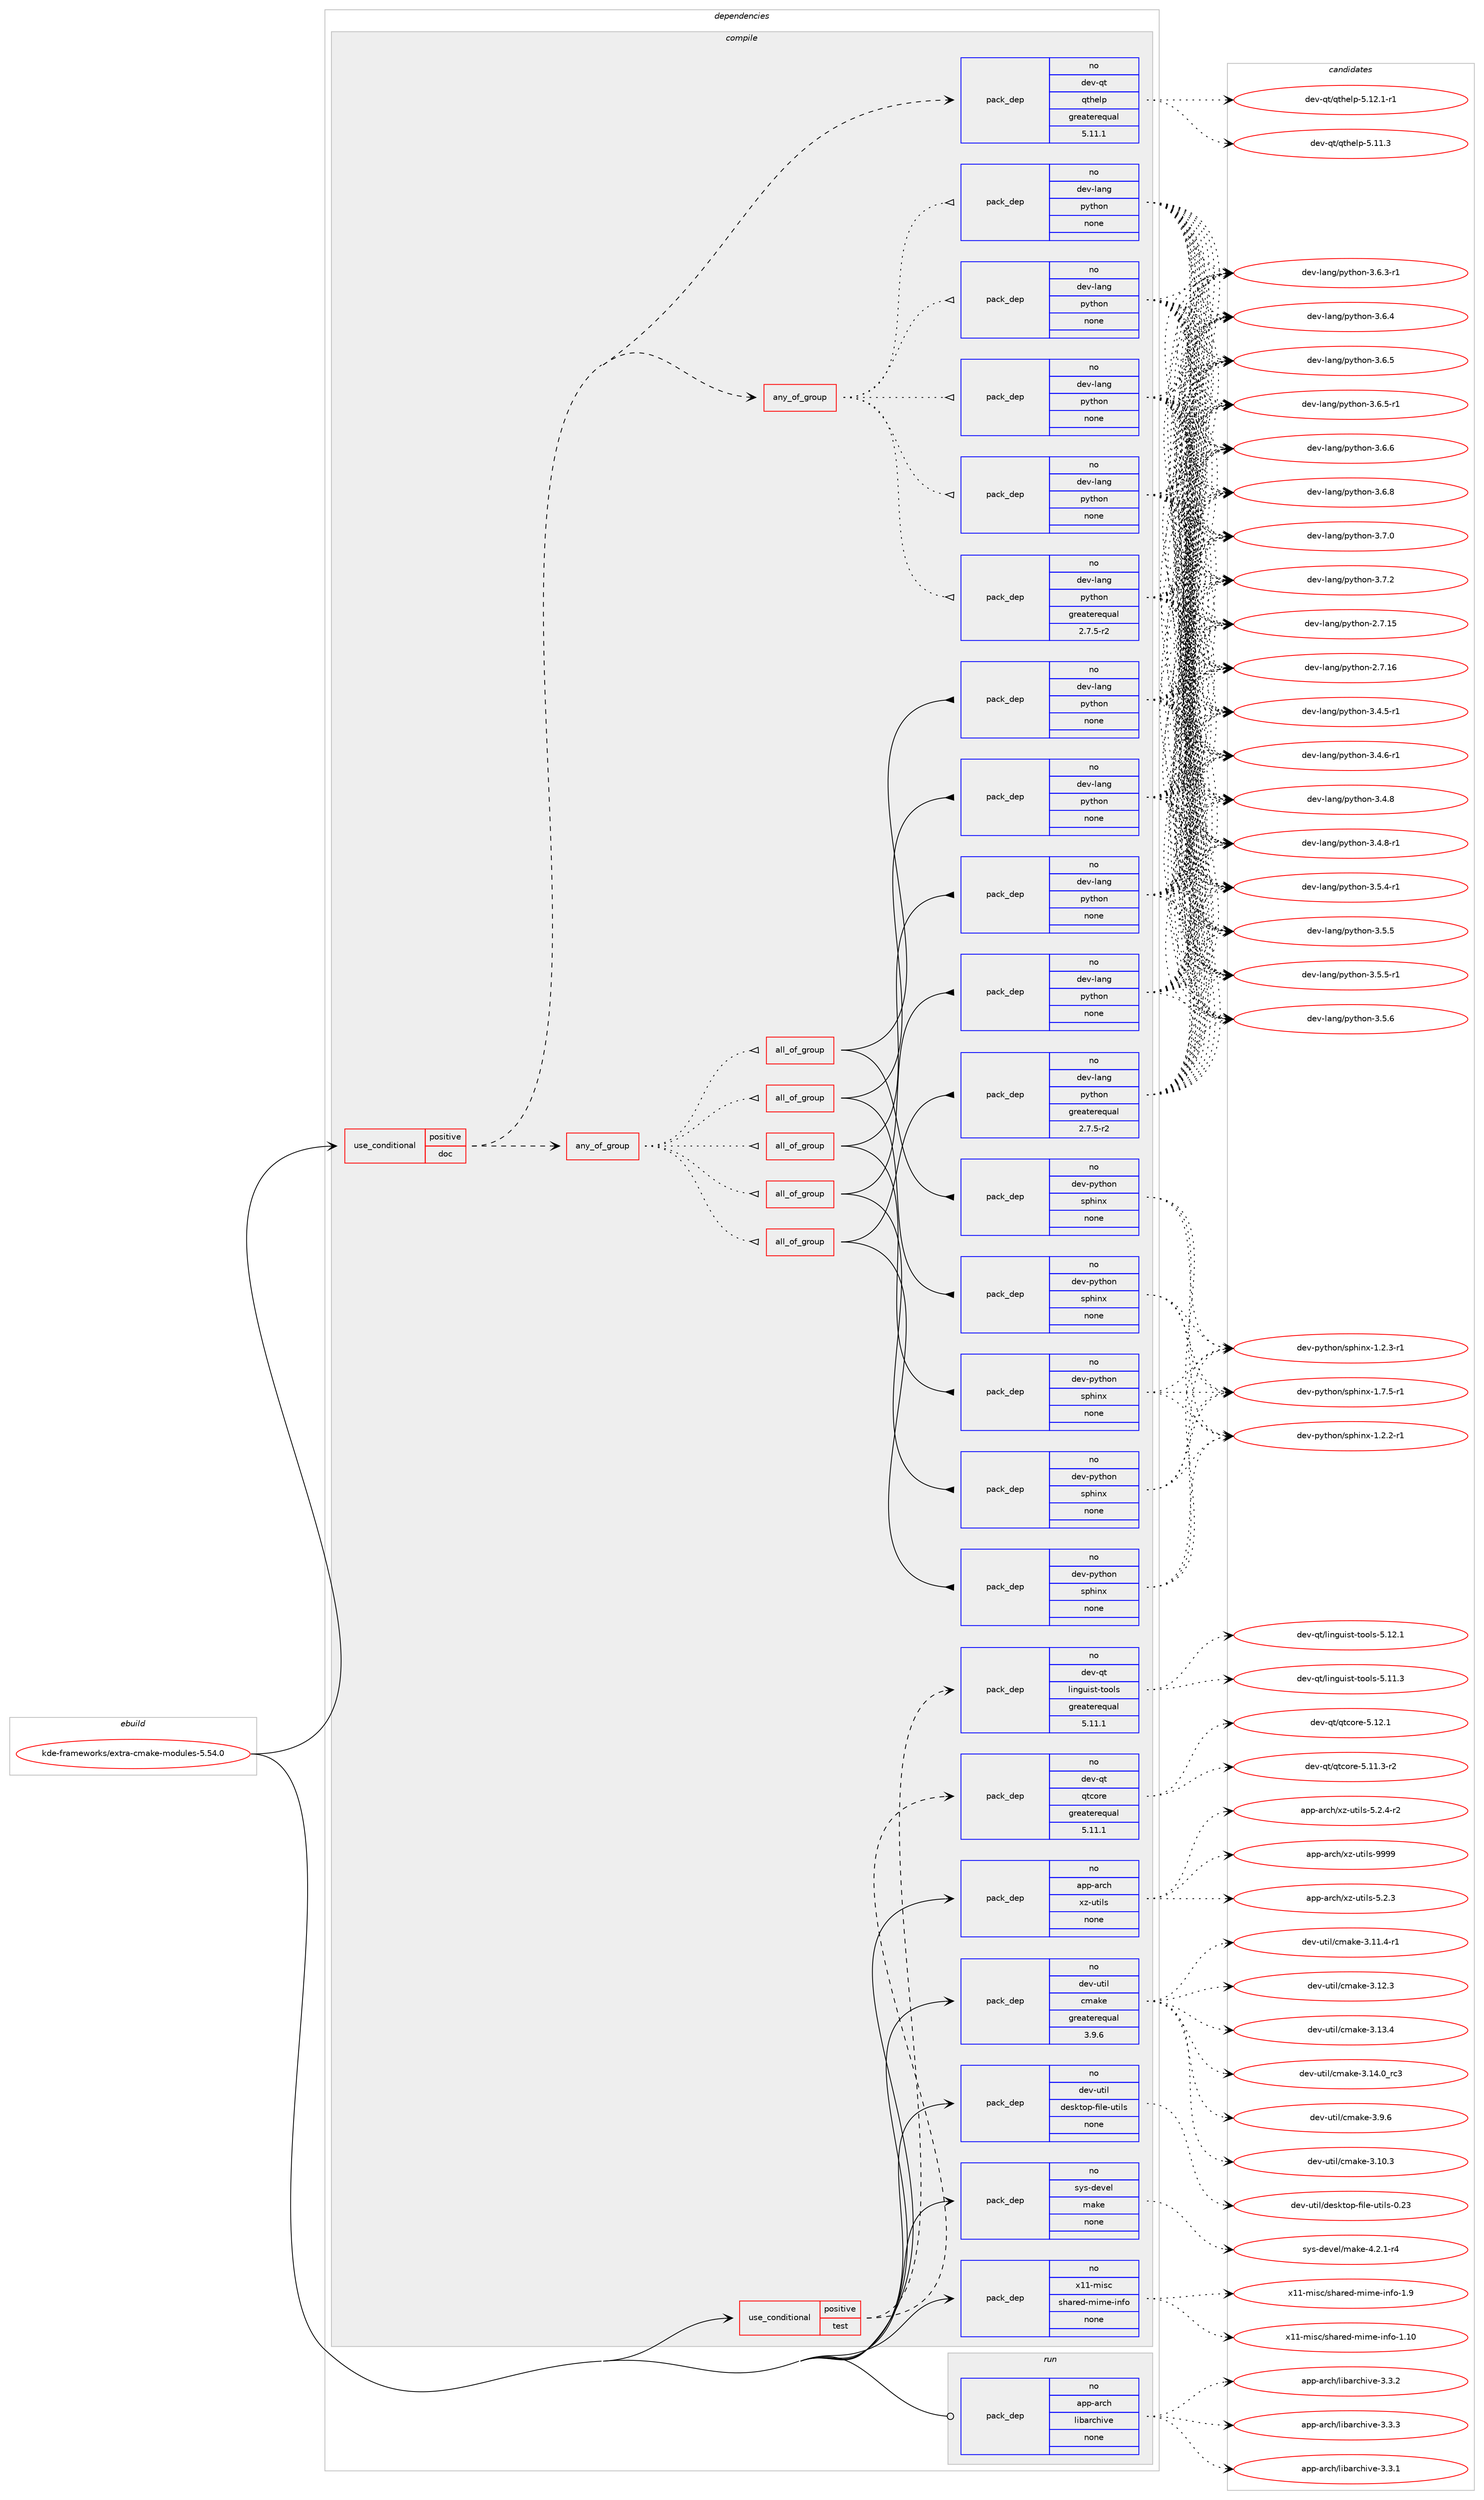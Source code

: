 digraph prolog {

# *************
# Graph options
# *************

newrank=true;
concentrate=true;
compound=true;
graph [rankdir=LR,fontname=Helvetica,fontsize=10,ranksep=1.5];#, ranksep=2.5, nodesep=0.2];
edge  [arrowhead=vee];
node  [fontname=Helvetica,fontsize=10];

# **********
# The ebuild
# **********

subgraph cluster_leftcol {
color=gray;
rank=same;
label=<<i>ebuild</i>>;
id [label="kde-frameworks/extra-cmake-modules-5.54.0", color=red, width=4, href="../kde-frameworks/extra-cmake-modules-5.54.0.svg"];
}

# ****************
# The dependencies
# ****************

subgraph cluster_midcol {
color=gray;
label=<<i>dependencies</i>>;
subgraph cluster_compile {
fillcolor="#eeeeee";
style=filled;
label=<<i>compile</i>>;
subgraph cond429359 {
dependency1584499 [label=<<TABLE BORDER="0" CELLBORDER="1" CELLSPACING="0" CELLPADDING="4"><TR><TD ROWSPAN="3" CELLPADDING="10">use_conditional</TD></TR><TR><TD>positive</TD></TR><TR><TD>doc</TD></TR></TABLE>>, shape=none, color=red];
subgraph any24108 {
dependency1584500 [label=<<TABLE BORDER="0" CELLBORDER="1" CELLSPACING="0" CELLPADDING="4"><TR><TD CELLPADDING="10">any_of_group</TD></TR></TABLE>>, shape=none, color=red];subgraph pack1130393 {
dependency1584501 [label=<<TABLE BORDER="0" CELLBORDER="1" CELLSPACING="0" CELLPADDING="4" WIDTH="220"><TR><TD ROWSPAN="6" CELLPADDING="30">pack_dep</TD></TR><TR><TD WIDTH="110">no</TD></TR><TR><TD>dev-lang</TD></TR><TR><TD>python</TD></TR><TR><TD>none</TD></TR><TR><TD></TD></TR></TABLE>>, shape=none, color=blue];
}
dependency1584500:e -> dependency1584501:w [weight=20,style="dotted",arrowhead="oinv"];
subgraph pack1130394 {
dependency1584502 [label=<<TABLE BORDER="0" CELLBORDER="1" CELLSPACING="0" CELLPADDING="4" WIDTH="220"><TR><TD ROWSPAN="6" CELLPADDING="30">pack_dep</TD></TR><TR><TD WIDTH="110">no</TD></TR><TR><TD>dev-lang</TD></TR><TR><TD>python</TD></TR><TR><TD>none</TD></TR><TR><TD></TD></TR></TABLE>>, shape=none, color=blue];
}
dependency1584500:e -> dependency1584502:w [weight=20,style="dotted",arrowhead="oinv"];
subgraph pack1130395 {
dependency1584503 [label=<<TABLE BORDER="0" CELLBORDER="1" CELLSPACING="0" CELLPADDING="4" WIDTH="220"><TR><TD ROWSPAN="6" CELLPADDING="30">pack_dep</TD></TR><TR><TD WIDTH="110">no</TD></TR><TR><TD>dev-lang</TD></TR><TR><TD>python</TD></TR><TR><TD>none</TD></TR><TR><TD></TD></TR></TABLE>>, shape=none, color=blue];
}
dependency1584500:e -> dependency1584503:w [weight=20,style="dotted",arrowhead="oinv"];
subgraph pack1130396 {
dependency1584504 [label=<<TABLE BORDER="0" CELLBORDER="1" CELLSPACING="0" CELLPADDING="4" WIDTH="220"><TR><TD ROWSPAN="6" CELLPADDING="30">pack_dep</TD></TR><TR><TD WIDTH="110">no</TD></TR><TR><TD>dev-lang</TD></TR><TR><TD>python</TD></TR><TR><TD>none</TD></TR><TR><TD></TD></TR></TABLE>>, shape=none, color=blue];
}
dependency1584500:e -> dependency1584504:w [weight=20,style="dotted",arrowhead="oinv"];
subgraph pack1130397 {
dependency1584505 [label=<<TABLE BORDER="0" CELLBORDER="1" CELLSPACING="0" CELLPADDING="4" WIDTH="220"><TR><TD ROWSPAN="6" CELLPADDING="30">pack_dep</TD></TR><TR><TD WIDTH="110">no</TD></TR><TR><TD>dev-lang</TD></TR><TR><TD>python</TD></TR><TR><TD>greaterequal</TD></TR><TR><TD>2.7.5-r2</TD></TR></TABLE>>, shape=none, color=blue];
}
dependency1584500:e -> dependency1584505:w [weight=20,style="dotted",arrowhead="oinv"];
}
dependency1584499:e -> dependency1584500:w [weight=20,style="dashed",arrowhead="vee"];
subgraph any24109 {
dependency1584506 [label=<<TABLE BORDER="0" CELLBORDER="1" CELLSPACING="0" CELLPADDING="4"><TR><TD CELLPADDING="10">any_of_group</TD></TR></TABLE>>, shape=none, color=red];subgraph all642 {
dependency1584507 [label=<<TABLE BORDER="0" CELLBORDER="1" CELLSPACING="0" CELLPADDING="4"><TR><TD CELLPADDING="10">all_of_group</TD></TR></TABLE>>, shape=none, color=red];subgraph pack1130398 {
dependency1584508 [label=<<TABLE BORDER="0" CELLBORDER="1" CELLSPACING="0" CELLPADDING="4" WIDTH="220"><TR><TD ROWSPAN="6" CELLPADDING="30">pack_dep</TD></TR><TR><TD WIDTH="110">no</TD></TR><TR><TD>dev-lang</TD></TR><TR><TD>python</TD></TR><TR><TD>none</TD></TR><TR><TD></TD></TR></TABLE>>, shape=none, color=blue];
}
dependency1584507:e -> dependency1584508:w [weight=20,style="solid",arrowhead="inv"];
subgraph pack1130399 {
dependency1584509 [label=<<TABLE BORDER="0" CELLBORDER="1" CELLSPACING="0" CELLPADDING="4" WIDTH="220"><TR><TD ROWSPAN="6" CELLPADDING="30">pack_dep</TD></TR><TR><TD WIDTH="110">no</TD></TR><TR><TD>dev-python</TD></TR><TR><TD>sphinx</TD></TR><TR><TD>none</TD></TR><TR><TD></TD></TR></TABLE>>, shape=none, color=blue];
}
dependency1584507:e -> dependency1584509:w [weight=20,style="solid",arrowhead="inv"];
}
dependency1584506:e -> dependency1584507:w [weight=20,style="dotted",arrowhead="oinv"];
subgraph all643 {
dependency1584510 [label=<<TABLE BORDER="0" CELLBORDER="1" CELLSPACING="0" CELLPADDING="4"><TR><TD CELLPADDING="10">all_of_group</TD></TR></TABLE>>, shape=none, color=red];subgraph pack1130400 {
dependency1584511 [label=<<TABLE BORDER="0" CELLBORDER="1" CELLSPACING="0" CELLPADDING="4" WIDTH="220"><TR><TD ROWSPAN="6" CELLPADDING="30">pack_dep</TD></TR><TR><TD WIDTH="110">no</TD></TR><TR><TD>dev-lang</TD></TR><TR><TD>python</TD></TR><TR><TD>none</TD></TR><TR><TD></TD></TR></TABLE>>, shape=none, color=blue];
}
dependency1584510:e -> dependency1584511:w [weight=20,style="solid",arrowhead="inv"];
subgraph pack1130401 {
dependency1584512 [label=<<TABLE BORDER="0" CELLBORDER="1" CELLSPACING="0" CELLPADDING="4" WIDTH="220"><TR><TD ROWSPAN="6" CELLPADDING="30">pack_dep</TD></TR><TR><TD WIDTH="110">no</TD></TR><TR><TD>dev-python</TD></TR><TR><TD>sphinx</TD></TR><TR><TD>none</TD></TR><TR><TD></TD></TR></TABLE>>, shape=none, color=blue];
}
dependency1584510:e -> dependency1584512:w [weight=20,style="solid",arrowhead="inv"];
}
dependency1584506:e -> dependency1584510:w [weight=20,style="dotted",arrowhead="oinv"];
subgraph all644 {
dependency1584513 [label=<<TABLE BORDER="0" CELLBORDER="1" CELLSPACING="0" CELLPADDING="4"><TR><TD CELLPADDING="10">all_of_group</TD></TR></TABLE>>, shape=none, color=red];subgraph pack1130402 {
dependency1584514 [label=<<TABLE BORDER="0" CELLBORDER="1" CELLSPACING="0" CELLPADDING="4" WIDTH="220"><TR><TD ROWSPAN="6" CELLPADDING="30">pack_dep</TD></TR><TR><TD WIDTH="110">no</TD></TR><TR><TD>dev-lang</TD></TR><TR><TD>python</TD></TR><TR><TD>none</TD></TR><TR><TD></TD></TR></TABLE>>, shape=none, color=blue];
}
dependency1584513:e -> dependency1584514:w [weight=20,style="solid",arrowhead="inv"];
subgraph pack1130403 {
dependency1584515 [label=<<TABLE BORDER="0" CELLBORDER="1" CELLSPACING="0" CELLPADDING="4" WIDTH="220"><TR><TD ROWSPAN="6" CELLPADDING="30">pack_dep</TD></TR><TR><TD WIDTH="110">no</TD></TR><TR><TD>dev-python</TD></TR><TR><TD>sphinx</TD></TR><TR><TD>none</TD></TR><TR><TD></TD></TR></TABLE>>, shape=none, color=blue];
}
dependency1584513:e -> dependency1584515:w [weight=20,style="solid",arrowhead="inv"];
}
dependency1584506:e -> dependency1584513:w [weight=20,style="dotted",arrowhead="oinv"];
subgraph all645 {
dependency1584516 [label=<<TABLE BORDER="0" CELLBORDER="1" CELLSPACING="0" CELLPADDING="4"><TR><TD CELLPADDING="10">all_of_group</TD></TR></TABLE>>, shape=none, color=red];subgraph pack1130404 {
dependency1584517 [label=<<TABLE BORDER="0" CELLBORDER="1" CELLSPACING="0" CELLPADDING="4" WIDTH="220"><TR><TD ROWSPAN="6" CELLPADDING="30">pack_dep</TD></TR><TR><TD WIDTH="110">no</TD></TR><TR><TD>dev-lang</TD></TR><TR><TD>python</TD></TR><TR><TD>none</TD></TR><TR><TD></TD></TR></TABLE>>, shape=none, color=blue];
}
dependency1584516:e -> dependency1584517:w [weight=20,style="solid",arrowhead="inv"];
subgraph pack1130405 {
dependency1584518 [label=<<TABLE BORDER="0" CELLBORDER="1" CELLSPACING="0" CELLPADDING="4" WIDTH="220"><TR><TD ROWSPAN="6" CELLPADDING="30">pack_dep</TD></TR><TR><TD WIDTH="110">no</TD></TR><TR><TD>dev-python</TD></TR><TR><TD>sphinx</TD></TR><TR><TD>none</TD></TR><TR><TD></TD></TR></TABLE>>, shape=none, color=blue];
}
dependency1584516:e -> dependency1584518:w [weight=20,style="solid",arrowhead="inv"];
}
dependency1584506:e -> dependency1584516:w [weight=20,style="dotted",arrowhead="oinv"];
subgraph all646 {
dependency1584519 [label=<<TABLE BORDER="0" CELLBORDER="1" CELLSPACING="0" CELLPADDING="4"><TR><TD CELLPADDING="10">all_of_group</TD></TR></TABLE>>, shape=none, color=red];subgraph pack1130406 {
dependency1584520 [label=<<TABLE BORDER="0" CELLBORDER="1" CELLSPACING="0" CELLPADDING="4" WIDTH="220"><TR><TD ROWSPAN="6" CELLPADDING="30">pack_dep</TD></TR><TR><TD WIDTH="110">no</TD></TR><TR><TD>dev-lang</TD></TR><TR><TD>python</TD></TR><TR><TD>greaterequal</TD></TR><TR><TD>2.7.5-r2</TD></TR></TABLE>>, shape=none, color=blue];
}
dependency1584519:e -> dependency1584520:w [weight=20,style="solid",arrowhead="inv"];
subgraph pack1130407 {
dependency1584521 [label=<<TABLE BORDER="0" CELLBORDER="1" CELLSPACING="0" CELLPADDING="4" WIDTH="220"><TR><TD ROWSPAN="6" CELLPADDING="30">pack_dep</TD></TR><TR><TD WIDTH="110">no</TD></TR><TR><TD>dev-python</TD></TR><TR><TD>sphinx</TD></TR><TR><TD>none</TD></TR><TR><TD></TD></TR></TABLE>>, shape=none, color=blue];
}
dependency1584519:e -> dependency1584521:w [weight=20,style="solid",arrowhead="inv"];
}
dependency1584506:e -> dependency1584519:w [weight=20,style="dotted",arrowhead="oinv"];
}
dependency1584499:e -> dependency1584506:w [weight=20,style="dashed",arrowhead="vee"];
subgraph pack1130408 {
dependency1584522 [label=<<TABLE BORDER="0" CELLBORDER="1" CELLSPACING="0" CELLPADDING="4" WIDTH="220"><TR><TD ROWSPAN="6" CELLPADDING="30">pack_dep</TD></TR><TR><TD WIDTH="110">no</TD></TR><TR><TD>dev-qt</TD></TR><TR><TD>qthelp</TD></TR><TR><TD>greaterequal</TD></TR><TR><TD>5.11.1</TD></TR></TABLE>>, shape=none, color=blue];
}
dependency1584499:e -> dependency1584522:w [weight=20,style="dashed",arrowhead="vee"];
}
id:e -> dependency1584499:w [weight=20,style="solid",arrowhead="vee"];
subgraph cond429360 {
dependency1584523 [label=<<TABLE BORDER="0" CELLBORDER="1" CELLSPACING="0" CELLPADDING="4"><TR><TD ROWSPAN="3" CELLPADDING="10">use_conditional</TD></TR><TR><TD>positive</TD></TR><TR><TD>test</TD></TR></TABLE>>, shape=none, color=red];
subgraph pack1130409 {
dependency1584524 [label=<<TABLE BORDER="0" CELLBORDER="1" CELLSPACING="0" CELLPADDING="4" WIDTH="220"><TR><TD ROWSPAN="6" CELLPADDING="30">pack_dep</TD></TR><TR><TD WIDTH="110">no</TD></TR><TR><TD>dev-qt</TD></TR><TR><TD>qtcore</TD></TR><TR><TD>greaterequal</TD></TR><TR><TD>5.11.1</TD></TR></TABLE>>, shape=none, color=blue];
}
dependency1584523:e -> dependency1584524:w [weight=20,style="dashed",arrowhead="vee"];
subgraph pack1130410 {
dependency1584525 [label=<<TABLE BORDER="0" CELLBORDER="1" CELLSPACING="0" CELLPADDING="4" WIDTH="220"><TR><TD ROWSPAN="6" CELLPADDING="30">pack_dep</TD></TR><TR><TD WIDTH="110">no</TD></TR><TR><TD>dev-qt</TD></TR><TR><TD>linguist-tools</TD></TR><TR><TD>greaterequal</TD></TR><TR><TD>5.11.1</TD></TR></TABLE>>, shape=none, color=blue];
}
dependency1584523:e -> dependency1584525:w [weight=20,style="dashed",arrowhead="vee"];
}
id:e -> dependency1584523:w [weight=20,style="solid",arrowhead="vee"];
subgraph pack1130411 {
dependency1584526 [label=<<TABLE BORDER="0" CELLBORDER="1" CELLSPACING="0" CELLPADDING="4" WIDTH="220"><TR><TD ROWSPAN="6" CELLPADDING="30">pack_dep</TD></TR><TR><TD WIDTH="110">no</TD></TR><TR><TD>app-arch</TD></TR><TR><TD>xz-utils</TD></TR><TR><TD>none</TD></TR><TR><TD></TD></TR></TABLE>>, shape=none, color=blue];
}
id:e -> dependency1584526:w [weight=20,style="solid",arrowhead="vee"];
subgraph pack1130412 {
dependency1584527 [label=<<TABLE BORDER="0" CELLBORDER="1" CELLSPACING="0" CELLPADDING="4" WIDTH="220"><TR><TD ROWSPAN="6" CELLPADDING="30">pack_dep</TD></TR><TR><TD WIDTH="110">no</TD></TR><TR><TD>dev-util</TD></TR><TR><TD>cmake</TD></TR><TR><TD>greaterequal</TD></TR><TR><TD>3.9.6</TD></TR></TABLE>>, shape=none, color=blue];
}
id:e -> dependency1584527:w [weight=20,style="solid",arrowhead="vee"];
subgraph pack1130413 {
dependency1584528 [label=<<TABLE BORDER="0" CELLBORDER="1" CELLSPACING="0" CELLPADDING="4" WIDTH="220"><TR><TD ROWSPAN="6" CELLPADDING="30">pack_dep</TD></TR><TR><TD WIDTH="110">no</TD></TR><TR><TD>dev-util</TD></TR><TR><TD>desktop-file-utils</TD></TR><TR><TD>none</TD></TR><TR><TD></TD></TR></TABLE>>, shape=none, color=blue];
}
id:e -> dependency1584528:w [weight=20,style="solid",arrowhead="vee"];
subgraph pack1130414 {
dependency1584529 [label=<<TABLE BORDER="0" CELLBORDER="1" CELLSPACING="0" CELLPADDING="4" WIDTH="220"><TR><TD ROWSPAN="6" CELLPADDING="30">pack_dep</TD></TR><TR><TD WIDTH="110">no</TD></TR><TR><TD>sys-devel</TD></TR><TR><TD>make</TD></TR><TR><TD>none</TD></TR><TR><TD></TD></TR></TABLE>>, shape=none, color=blue];
}
id:e -> dependency1584529:w [weight=20,style="solid",arrowhead="vee"];
subgraph pack1130415 {
dependency1584530 [label=<<TABLE BORDER="0" CELLBORDER="1" CELLSPACING="0" CELLPADDING="4" WIDTH="220"><TR><TD ROWSPAN="6" CELLPADDING="30">pack_dep</TD></TR><TR><TD WIDTH="110">no</TD></TR><TR><TD>x11-misc</TD></TR><TR><TD>shared-mime-info</TD></TR><TR><TD>none</TD></TR><TR><TD></TD></TR></TABLE>>, shape=none, color=blue];
}
id:e -> dependency1584530:w [weight=20,style="solid",arrowhead="vee"];
}
subgraph cluster_compileandrun {
fillcolor="#eeeeee";
style=filled;
label=<<i>compile and run</i>>;
}
subgraph cluster_run {
fillcolor="#eeeeee";
style=filled;
label=<<i>run</i>>;
subgraph pack1130416 {
dependency1584531 [label=<<TABLE BORDER="0" CELLBORDER="1" CELLSPACING="0" CELLPADDING="4" WIDTH="220"><TR><TD ROWSPAN="6" CELLPADDING="30">pack_dep</TD></TR><TR><TD WIDTH="110">no</TD></TR><TR><TD>app-arch</TD></TR><TR><TD>libarchive</TD></TR><TR><TD>none</TD></TR><TR><TD></TD></TR></TABLE>>, shape=none, color=blue];
}
id:e -> dependency1584531:w [weight=20,style="solid",arrowhead="odot"];
}
}

# **************
# The candidates
# **************

subgraph cluster_choices {
rank=same;
color=gray;
label=<<i>candidates</i>>;

subgraph choice1130393 {
color=black;
nodesep=1;
choice10010111845108971101034711212111610411111045504655464953 [label="dev-lang/python-2.7.15", color=red, width=4,href="../dev-lang/python-2.7.15.svg"];
choice10010111845108971101034711212111610411111045504655464954 [label="dev-lang/python-2.7.16", color=red, width=4,href="../dev-lang/python-2.7.16.svg"];
choice1001011184510897110103471121211161041111104551465246534511449 [label="dev-lang/python-3.4.5-r1", color=red, width=4,href="../dev-lang/python-3.4.5-r1.svg"];
choice1001011184510897110103471121211161041111104551465246544511449 [label="dev-lang/python-3.4.6-r1", color=red, width=4,href="../dev-lang/python-3.4.6-r1.svg"];
choice100101118451089711010347112121116104111110455146524656 [label="dev-lang/python-3.4.8", color=red, width=4,href="../dev-lang/python-3.4.8.svg"];
choice1001011184510897110103471121211161041111104551465246564511449 [label="dev-lang/python-3.4.8-r1", color=red, width=4,href="../dev-lang/python-3.4.8-r1.svg"];
choice1001011184510897110103471121211161041111104551465346524511449 [label="dev-lang/python-3.5.4-r1", color=red, width=4,href="../dev-lang/python-3.5.4-r1.svg"];
choice100101118451089711010347112121116104111110455146534653 [label="dev-lang/python-3.5.5", color=red, width=4,href="../dev-lang/python-3.5.5.svg"];
choice1001011184510897110103471121211161041111104551465346534511449 [label="dev-lang/python-3.5.5-r1", color=red, width=4,href="../dev-lang/python-3.5.5-r1.svg"];
choice100101118451089711010347112121116104111110455146534654 [label="dev-lang/python-3.5.6", color=red, width=4,href="../dev-lang/python-3.5.6.svg"];
choice1001011184510897110103471121211161041111104551465446514511449 [label="dev-lang/python-3.6.3-r1", color=red, width=4,href="../dev-lang/python-3.6.3-r1.svg"];
choice100101118451089711010347112121116104111110455146544652 [label="dev-lang/python-3.6.4", color=red, width=4,href="../dev-lang/python-3.6.4.svg"];
choice100101118451089711010347112121116104111110455146544653 [label="dev-lang/python-3.6.5", color=red, width=4,href="../dev-lang/python-3.6.5.svg"];
choice1001011184510897110103471121211161041111104551465446534511449 [label="dev-lang/python-3.6.5-r1", color=red, width=4,href="../dev-lang/python-3.6.5-r1.svg"];
choice100101118451089711010347112121116104111110455146544654 [label="dev-lang/python-3.6.6", color=red, width=4,href="../dev-lang/python-3.6.6.svg"];
choice100101118451089711010347112121116104111110455146544656 [label="dev-lang/python-3.6.8", color=red, width=4,href="../dev-lang/python-3.6.8.svg"];
choice100101118451089711010347112121116104111110455146554648 [label="dev-lang/python-3.7.0", color=red, width=4,href="../dev-lang/python-3.7.0.svg"];
choice100101118451089711010347112121116104111110455146554650 [label="dev-lang/python-3.7.2", color=red, width=4,href="../dev-lang/python-3.7.2.svg"];
dependency1584501:e -> choice10010111845108971101034711212111610411111045504655464953:w [style=dotted,weight="100"];
dependency1584501:e -> choice10010111845108971101034711212111610411111045504655464954:w [style=dotted,weight="100"];
dependency1584501:e -> choice1001011184510897110103471121211161041111104551465246534511449:w [style=dotted,weight="100"];
dependency1584501:e -> choice1001011184510897110103471121211161041111104551465246544511449:w [style=dotted,weight="100"];
dependency1584501:e -> choice100101118451089711010347112121116104111110455146524656:w [style=dotted,weight="100"];
dependency1584501:e -> choice1001011184510897110103471121211161041111104551465246564511449:w [style=dotted,weight="100"];
dependency1584501:e -> choice1001011184510897110103471121211161041111104551465346524511449:w [style=dotted,weight="100"];
dependency1584501:e -> choice100101118451089711010347112121116104111110455146534653:w [style=dotted,weight="100"];
dependency1584501:e -> choice1001011184510897110103471121211161041111104551465346534511449:w [style=dotted,weight="100"];
dependency1584501:e -> choice100101118451089711010347112121116104111110455146534654:w [style=dotted,weight="100"];
dependency1584501:e -> choice1001011184510897110103471121211161041111104551465446514511449:w [style=dotted,weight="100"];
dependency1584501:e -> choice100101118451089711010347112121116104111110455146544652:w [style=dotted,weight="100"];
dependency1584501:e -> choice100101118451089711010347112121116104111110455146544653:w [style=dotted,weight="100"];
dependency1584501:e -> choice1001011184510897110103471121211161041111104551465446534511449:w [style=dotted,weight="100"];
dependency1584501:e -> choice100101118451089711010347112121116104111110455146544654:w [style=dotted,weight="100"];
dependency1584501:e -> choice100101118451089711010347112121116104111110455146544656:w [style=dotted,weight="100"];
dependency1584501:e -> choice100101118451089711010347112121116104111110455146554648:w [style=dotted,weight="100"];
dependency1584501:e -> choice100101118451089711010347112121116104111110455146554650:w [style=dotted,weight="100"];
}
subgraph choice1130394 {
color=black;
nodesep=1;
choice10010111845108971101034711212111610411111045504655464953 [label="dev-lang/python-2.7.15", color=red, width=4,href="../dev-lang/python-2.7.15.svg"];
choice10010111845108971101034711212111610411111045504655464954 [label="dev-lang/python-2.7.16", color=red, width=4,href="../dev-lang/python-2.7.16.svg"];
choice1001011184510897110103471121211161041111104551465246534511449 [label="dev-lang/python-3.4.5-r1", color=red, width=4,href="../dev-lang/python-3.4.5-r1.svg"];
choice1001011184510897110103471121211161041111104551465246544511449 [label="dev-lang/python-3.4.6-r1", color=red, width=4,href="../dev-lang/python-3.4.6-r1.svg"];
choice100101118451089711010347112121116104111110455146524656 [label="dev-lang/python-3.4.8", color=red, width=4,href="../dev-lang/python-3.4.8.svg"];
choice1001011184510897110103471121211161041111104551465246564511449 [label="dev-lang/python-3.4.8-r1", color=red, width=4,href="../dev-lang/python-3.4.8-r1.svg"];
choice1001011184510897110103471121211161041111104551465346524511449 [label="dev-lang/python-3.5.4-r1", color=red, width=4,href="../dev-lang/python-3.5.4-r1.svg"];
choice100101118451089711010347112121116104111110455146534653 [label="dev-lang/python-3.5.5", color=red, width=4,href="../dev-lang/python-3.5.5.svg"];
choice1001011184510897110103471121211161041111104551465346534511449 [label="dev-lang/python-3.5.5-r1", color=red, width=4,href="../dev-lang/python-3.5.5-r1.svg"];
choice100101118451089711010347112121116104111110455146534654 [label="dev-lang/python-3.5.6", color=red, width=4,href="../dev-lang/python-3.5.6.svg"];
choice1001011184510897110103471121211161041111104551465446514511449 [label="dev-lang/python-3.6.3-r1", color=red, width=4,href="../dev-lang/python-3.6.3-r1.svg"];
choice100101118451089711010347112121116104111110455146544652 [label="dev-lang/python-3.6.4", color=red, width=4,href="../dev-lang/python-3.6.4.svg"];
choice100101118451089711010347112121116104111110455146544653 [label="dev-lang/python-3.6.5", color=red, width=4,href="../dev-lang/python-3.6.5.svg"];
choice1001011184510897110103471121211161041111104551465446534511449 [label="dev-lang/python-3.6.5-r1", color=red, width=4,href="../dev-lang/python-3.6.5-r1.svg"];
choice100101118451089711010347112121116104111110455146544654 [label="dev-lang/python-3.6.6", color=red, width=4,href="../dev-lang/python-3.6.6.svg"];
choice100101118451089711010347112121116104111110455146544656 [label="dev-lang/python-3.6.8", color=red, width=4,href="../dev-lang/python-3.6.8.svg"];
choice100101118451089711010347112121116104111110455146554648 [label="dev-lang/python-3.7.0", color=red, width=4,href="../dev-lang/python-3.7.0.svg"];
choice100101118451089711010347112121116104111110455146554650 [label="dev-lang/python-3.7.2", color=red, width=4,href="../dev-lang/python-3.7.2.svg"];
dependency1584502:e -> choice10010111845108971101034711212111610411111045504655464953:w [style=dotted,weight="100"];
dependency1584502:e -> choice10010111845108971101034711212111610411111045504655464954:w [style=dotted,weight="100"];
dependency1584502:e -> choice1001011184510897110103471121211161041111104551465246534511449:w [style=dotted,weight="100"];
dependency1584502:e -> choice1001011184510897110103471121211161041111104551465246544511449:w [style=dotted,weight="100"];
dependency1584502:e -> choice100101118451089711010347112121116104111110455146524656:w [style=dotted,weight="100"];
dependency1584502:e -> choice1001011184510897110103471121211161041111104551465246564511449:w [style=dotted,weight="100"];
dependency1584502:e -> choice1001011184510897110103471121211161041111104551465346524511449:w [style=dotted,weight="100"];
dependency1584502:e -> choice100101118451089711010347112121116104111110455146534653:w [style=dotted,weight="100"];
dependency1584502:e -> choice1001011184510897110103471121211161041111104551465346534511449:w [style=dotted,weight="100"];
dependency1584502:e -> choice100101118451089711010347112121116104111110455146534654:w [style=dotted,weight="100"];
dependency1584502:e -> choice1001011184510897110103471121211161041111104551465446514511449:w [style=dotted,weight="100"];
dependency1584502:e -> choice100101118451089711010347112121116104111110455146544652:w [style=dotted,weight="100"];
dependency1584502:e -> choice100101118451089711010347112121116104111110455146544653:w [style=dotted,weight="100"];
dependency1584502:e -> choice1001011184510897110103471121211161041111104551465446534511449:w [style=dotted,weight="100"];
dependency1584502:e -> choice100101118451089711010347112121116104111110455146544654:w [style=dotted,weight="100"];
dependency1584502:e -> choice100101118451089711010347112121116104111110455146544656:w [style=dotted,weight="100"];
dependency1584502:e -> choice100101118451089711010347112121116104111110455146554648:w [style=dotted,weight="100"];
dependency1584502:e -> choice100101118451089711010347112121116104111110455146554650:w [style=dotted,weight="100"];
}
subgraph choice1130395 {
color=black;
nodesep=1;
choice10010111845108971101034711212111610411111045504655464953 [label="dev-lang/python-2.7.15", color=red, width=4,href="../dev-lang/python-2.7.15.svg"];
choice10010111845108971101034711212111610411111045504655464954 [label="dev-lang/python-2.7.16", color=red, width=4,href="../dev-lang/python-2.7.16.svg"];
choice1001011184510897110103471121211161041111104551465246534511449 [label="dev-lang/python-3.4.5-r1", color=red, width=4,href="../dev-lang/python-3.4.5-r1.svg"];
choice1001011184510897110103471121211161041111104551465246544511449 [label="dev-lang/python-3.4.6-r1", color=red, width=4,href="../dev-lang/python-3.4.6-r1.svg"];
choice100101118451089711010347112121116104111110455146524656 [label="dev-lang/python-3.4.8", color=red, width=4,href="../dev-lang/python-3.4.8.svg"];
choice1001011184510897110103471121211161041111104551465246564511449 [label="dev-lang/python-3.4.8-r1", color=red, width=4,href="../dev-lang/python-3.4.8-r1.svg"];
choice1001011184510897110103471121211161041111104551465346524511449 [label="dev-lang/python-3.5.4-r1", color=red, width=4,href="../dev-lang/python-3.5.4-r1.svg"];
choice100101118451089711010347112121116104111110455146534653 [label="dev-lang/python-3.5.5", color=red, width=4,href="../dev-lang/python-3.5.5.svg"];
choice1001011184510897110103471121211161041111104551465346534511449 [label="dev-lang/python-3.5.5-r1", color=red, width=4,href="../dev-lang/python-3.5.5-r1.svg"];
choice100101118451089711010347112121116104111110455146534654 [label="dev-lang/python-3.5.6", color=red, width=4,href="../dev-lang/python-3.5.6.svg"];
choice1001011184510897110103471121211161041111104551465446514511449 [label="dev-lang/python-3.6.3-r1", color=red, width=4,href="../dev-lang/python-3.6.3-r1.svg"];
choice100101118451089711010347112121116104111110455146544652 [label="dev-lang/python-3.6.4", color=red, width=4,href="../dev-lang/python-3.6.4.svg"];
choice100101118451089711010347112121116104111110455146544653 [label="dev-lang/python-3.6.5", color=red, width=4,href="../dev-lang/python-3.6.5.svg"];
choice1001011184510897110103471121211161041111104551465446534511449 [label="dev-lang/python-3.6.5-r1", color=red, width=4,href="../dev-lang/python-3.6.5-r1.svg"];
choice100101118451089711010347112121116104111110455146544654 [label="dev-lang/python-3.6.6", color=red, width=4,href="../dev-lang/python-3.6.6.svg"];
choice100101118451089711010347112121116104111110455146544656 [label="dev-lang/python-3.6.8", color=red, width=4,href="../dev-lang/python-3.6.8.svg"];
choice100101118451089711010347112121116104111110455146554648 [label="dev-lang/python-3.7.0", color=red, width=4,href="../dev-lang/python-3.7.0.svg"];
choice100101118451089711010347112121116104111110455146554650 [label="dev-lang/python-3.7.2", color=red, width=4,href="../dev-lang/python-3.7.2.svg"];
dependency1584503:e -> choice10010111845108971101034711212111610411111045504655464953:w [style=dotted,weight="100"];
dependency1584503:e -> choice10010111845108971101034711212111610411111045504655464954:w [style=dotted,weight="100"];
dependency1584503:e -> choice1001011184510897110103471121211161041111104551465246534511449:w [style=dotted,weight="100"];
dependency1584503:e -> choice1001011184510897110103471121211161041111104551465246544511449:w [style=dotted,weight="100"];
dependency1584503:e -> choice100101118451089711010347112121116104111110455146524656:w [style=dotted,weight="100"];
dependency1584503:e -> choice1001011184510897110103471121211161041111104551465246564511449:w [style=dotted,weight="100"];
dependency1584503:e -> choice1001011184510897110103471121211161041111104551465346524511449:w [style=dotted,weight="100"];
dependency1584503:e -> choice100101118451089711010347112121116104111110455146534653:w [style=dotted,weight="100"];
dependency1584503:e -> choice1001011184510897110103471121211161041111104551465346534511449:w [style=dotted,weight="100"];
dependency1584503:e -> choice100101118451089711010347112121116104111110455146534654:w [style=dotted,weight="100"];
dependency1584503:e -> choice1001011184510897110103471121211161041111104551465446514511449:w [style=dotted,weight="100"];
dependency1584503:e -> choice100101118451089711010347112121116104111110455146544652:w [style=dotted,weight="100"];
dependency1584503:e -> choice100101118451089711010347112121116104111110455146544653:w [style=dotted,weight="100"];
dependency1584503:e -> choice1001011184510897110103471121211161041111104551465446534511449:w [style=dotted,weight="100"];
dependency1584503:e -> choice100101118451089711010347112121116104111110455146544654:w [style=dotted,weight="100"];
dependency1584503:e -> choice100101118451089711010347112121116104111110455146544656:w [style=dotted,weight="100"];
dependency1584503:e -> choice100101118451089711010347112121116104111110455146554648:w [style=dotted,weight="100"];
dependency1584503:e -> choice100101118451089711010347112121116104111110455146554650:w [style=dotted,weight="100"];
}
subgraph choice1130396 {
color=black;
nodesep=1;
choice10010111845108971101034711212111610411111045504655464953 [label="dev-lang/python-2.7.15", color=red, width=4,href="../dev-lang/python-2.7.15.svg"];
choice10010111845108971101034711212111610411111045504655464954 [label="dev-lang/python-2.7.16", color=red, width=4,href="../dev-lang/python-2.7.16.svg"];
choice1001011184510897110103471121211161041111104551465246534511449 [label="dev-lang/python-3.4.5-r1", color=red, width=4,href="../dev-lang/python-3.4.5-r1.svg"];
choice1001011184510897110103471121211161041111104551465246544511449 [label="dev-lang/python-3.4.6-r1", color=red, width=4,href="../dev-lang/python-3.4.6-r1.svg"];
choice100101118451089711010347112121116104111110455146524656 [label="dev-lang/python-3.4.8", color=red, width=4,href="../dev-lang/python-3.4.8.svg"];
choice1001011184510897110103471121211161041111104551465246564511449 [label="dev-lang/python-3.4.8-r1", color=red, width=4,href="../dev-lang/python-3.4.8-r1.svg"];
choice1001011184510897110103471121211161041111104551465346524511449 [label="dev-lang/python-3.5.4-r1", color=red, width=4,href="../dev-lang/python-3.5.4-r1.svg"];
choice100101118451089711010347112121116104111110455146534653 [label="dev-lang/python-3.5.5", color=red, width=4,href="../dev-lang/python-3.5.5.svg"];
choice1001011184510897110103471121211161041111104551465346534511449 [label="dev-lang/python-3.5.5-r1", color=red, width=4,href="../dev-lang/python-3.5.5-r1.svg"];
choice100101118451089711010347112121116104111110455146534654 [label="dev-lang/python-3.5.6", color=red, width=4,href="../dev-lang/python-3.5.6.svg"];
choice1001011184510897110103471121211161041111104551465446514511449 [label="dev-lang/python-3.6.3-r1", color=red, width=4,href="../dev-lang/python-3.6.3-r1.svg"];
choice100101118451089711010347112121116104111110455146544652 [label="dev-lang/python-3.6.4", color=red, width=4,href="../dev-lang/python-3.6.4.svg"];
choice100101118451089711010347112121116104111110455146544653 [label="dev-lang/python-3.6.5", color=red, width=4,href="../dev-lang/python-3.6.5.svg"];
choice1001011184510897110103471121211161041111104551465446534511449 [label="dev-lang/python-3.6.5-r1", color=red, width=4,href="../dev-lang/python-3.6.5-r1.svg"];
choice100101118451089711010347112121116104111110455146544654 [label="dev-lang/python-3.6.6", color=red, width=4,href="../dev-lang/python-3.6.6.svg"];
choice100101118451089711010347112121116104111110455146544656 [label="dev-lang/python-3.6.8", color=red, width=4,href="../dev-lang/python-3.6.8.svg"];
choice100101118451089711010347112121116104111110455146554648 [label="dev-lang/python-3.7.0", color=red, width=4,href="../dev-lang/python-3.7.0.svg"];
choice100101118451089711010347112121116104111110455146554650 [label="dev-lang/python-3.7.2", color=red, width=4,href="../dev-lang/python-3.7.2.svg"];
dependency1584504:e -> choice10010111845108971101034711212111610411111045504655464953:w [style=dotted,weight="100"];
dependency1584504:e -> choice10010111845108971101034711212111610411111045504655464954:w [style=dotted,weight="100"];
dependency1584504:e -> choice1001011184510897110103471121211161041111104551465246534511449:w [style=dotted,weight="100"];
dependency1584504:e -> choice1001011184510897110103471121211161041111104551465246544511449:w [style=dotted,weight="100"];
dependency1584504:e -> choice100101118451089711010347112121116104111110455146524656:w [style=dotted,weight="100"];
dependency1584504:e -> choice1001011184510897110103471121211161041111104551465246564511449:w [style=dotted,weight="100"];
dependency1584504:e -> choice1001011184510897110103471121211161041111104551465346524511449:w [style=dotted,weight="100"];
dependency1584504:e -> choice100101118451089711010347112121116104111110455146534653:w [style=dotted,weight="100"];
dependency1584504:e -> choice1001011184510897110103471121211161041111104551465346534511449:w [style=dotted,weight="100"];
dependency1584504:e -> choice100101118451089711010347112121116104111110455146534654:w [style=dotted,weight="100"];
dependency1584504:e -> choice1001011184510897110103471121211161041111104551465446514511449:w [style=dotted,weight="100"];
dependency1584504:e -> choice100101118451089711010347112121116104111110455146544652:w [style=dotted,weight="100"];
dependency1584504:e -> choice100101118451089711010347112121116104111110455146544653:w [style=dotted,weight="100"];
dependency1584504:e -> choice1001011184510897110103471121211161041111104551465446534511449:w [style=dotted,weight="100"];
dependency1584504:e -> choice100101118451089711010347112121116104111110455146544654:w [style=dotted,weight="100"];
dependency1584504:e -> choice100101118451089711010347112121116104111110455146544656:w [style=dotted,weight="100"];
dependency1584504:e -> choice100101118451089711010347112121116104111110455146554648:w [style=dotted,weight="100"];
dependency1584504:e -> choice100101118451089711010347112121116104111110455146554650:w [style=dotted,weight="100"];
}
subgraph choice1130397 {
color=black;
nodesep=1;
choice10010111845108971101034711212111610411111045504655464953 [label="dev-lang/python-2.7.15", color=red, width=4,href="../dev-lang/python-2.7.15.svg"];
choice10010111845108971101034711212111610411111045504655464954 [label="dev-lang/python-2.7.16", color=red, width=4,href="../dev-lang/python-2.7.16.svg"];
choice1001011184510897110103471121211161041111104551465246534511449 [label="dev-lang/python-3.4.5-r1", color=red, width=4,href="../dev-lang/python-3.4.5-r1.svg"];
choice1001011184510897110103471121211161041111104551465246544511449 [label="dev-lang/python-3.4.6-r1", color=red, width=4,href="../dev-lang/python-3.4.6-r1.svg"];
choice100101118451089711010347112121116104111110455146524656 [label="dev-lang/python-3.4.8", color=red, width=4,href="../dev-lang/python-3.4.8.svg"];
choice1001011184510897110103471121211161041111104551465246564511449 [label="dev-lang/python-3.4.8-r1", color=red, width=4,href="../dev-lang/python-3.4.8-r1.svg"];
choice1001011184510897110103471121211161041111104551465346524511449 [label="dev-lang/python-3.5.4-r1", color=red, width=4,href="../dev-lang/python-3.5.4-r1.svg"];
choice100101118451089711010347112121116104111110455146534653 [label="dev-lang/python-3.5.5", color=red, width=4,href="../dev-lang/python-3.5.5.svg"];
choice1001011184510897110103471121211161041111104551465346534511449 [label="dev-lang/python-3.5.5-r1", color=red, width=4,href="../dev-lang/python-3.5.5-r1.svg"];
choice100101118451089711010347112121116104111110455146534654 [label="dev-lang/python-3.5.6", color=red, width=4,href="../dev-lang/python-3.5.6.svg"];
choice1001011184510897110103471121211161041111104551465446514511449 [label="dev-lang/python-3.6.3-r1", color=red, width=4,href="../dev-lang/python-3.6.3-r1.svg"];
choice100101118451089711010347112121116104111110455146544652 [label="dev-lang/python-3.6.4", color=red, width=4,href="../dev-lang/python-3.6.4.svg"];
choice100101118451089711010347112121116104111110455146544653 [label="dev-lang/python-3.6.5", color=red, width=4,href="../dev-lang/python-3.6.5.svg"];
choice1001011184510897110103471121211161041111104551465446534511449 [label="dev-lang/python-3.6.5-r1", color=red, width=4,href="../dev-lang/python-3.6.5-r1.svg"];
choice100101118451089711010347112121116104111110455146544654 [label="dev-lang/python-3.6.6", color=red, width=4,href="../dev-lang/python-3.6.6.svg"];
choice100101118451089711010347112121116104111110455146544656 [label="dev-lang/python-3.6.8", color=red, width=4,href="../dev-lang/python-3.6.8.svg"];
choice100101118451089711010347112121116104111110455146554648 [label="dev-lang/python-3.7.0", color=red, width=4,href="../dev-lang/python-3.7.0.svg"];
choice100101118451089711010347112121116104111110455146554650 [label="dev-lang/python-3.7.2", color=red, width=4,href="../dev-lang/python-3.7.2.svg"];
dependency1584505:e -> choice10010111845108971101034711212111610411111045504655464953:w [style=dotted,weight="100"];
dependency1584505:e -> choice10010111845108971101034711212111610411111045504655464954:w [style=dotted,weight="100"];
dependency1584505:e -> choice1001011184510897110103471121211161041111104551465246534511449:w [style=dotted,weight="100"];
dependency1584505:e -> choice1001011184510897110103471121211161041111104551465246544511449:w [style=dotted,weight="100"];
dependency1584505:e -> choice100101118451089711010347112121116104111110455146524656:w [style=dotted,weight="100"];
dependency1584505:e -> choice1001011184510897110103471121211161041111104551465246564511449:w [style=dotted,weight="100"];
dependency1584505:e -> choice1001011184510897110103471121211161041111104551465346524511449:w [style=dotted,weight="100"];
dependency1584505:e -> choice100101118451089711010347112121116104111110455146534653:w [style=dotted,weight="100"];
dependency1584505:e -> choice1001011184510897110103471121211161041111104551465346534511449:w [style=dotted,weight="100"];
dependency1584505:e -> choice100101118451089711010347112121116104111110455146534654:w [style=dotted,weight="100"];
dependency1584505:e -> choice1001011184510897110103471121211161041111104551465446514511449:w [style=dotted,weight="100"];
dependency1584505:e -> choice100101118451089711010347112121116104111110455146544652:w [style=dotted,weight="100"];
dependency1584505:e -> choice100101118451089711010347112121116104111110455146544653:w [style=dotted,weight="100"];
dependency1584505:e -> choice1001011184510897110103471121211161041111104551465446534511449:w [style=dotted,weight="100"];
dependency1584505:e -> choice100101118451089711010347112121116104111110455146544654:w [style=dotted,weight="100"];
dependency1584505:e -> choice100101118451089711010347112121116104111110455146544656:w [style=dotted,weight="100"];
dependency1584505:e -> choice100101118451089711010347112121116104111110455146554648:w [style=dotted,weight="100"];
dependency1584505:e -> choice100101118451089711010347112121116104111110455146554650:w [style=dotted,weight="100"];
}
subgraph choice1130398 {
color=black;
nodesep=1;
choice10010111845108971101034711212111610411111045504655464953 [label="dev-lang/python-2.7.15", color=red, width=4,href="../dev-lang/python-2.7.15.svg"];
choice10010111845108971101034711212111610411111045504655464954 [label="dev-lang/python-2.7.16", color=red, width=4,href="../dev-lang/python-2.7.16.svg"];
choice1001011184510897110103471121211161041111104551465246534511449 [label="dev-lang/python-3.4.5-r1", color=red, width=4,href="../dev-lang/python-3.4.5-r1.svg"];
choice1001011184510897110103471121211161041111104551465246544511449 [label="dev-lang/python-3.4.6-r1", color=red, width=4,href="../dev-lang/python-3.4.6-r1.svg"];
choice100101118451089711010347112121116104111110455146524656 [label="dev-lang/python-3.4.8", color=red, width=4,href="../dev-lang/python-3.4.8.svg"];
choice1001011184510897110103471121211161041111104551465246564511449 [label="dev-lang/python-3.4.8-r1", color=red, width=4,href="../dev-lang/python-3.4.8-r1.svg"];
choice1001011184510897110103471121211161041111104551465346524511449 [label="dev-lang/python-3.5.4-r1", color=red, width=4,href="../dev-lang/python-3.5.4-r1.svg"];
choice100101118451089711010347112121116104111110455146534653 [label="dev-lang/python-3.5.5", color=red, width=4,href="../dev-lang/python-3.5.5.svg"];
choice1001011184510897110103471121211161041111104551465346534511449 [label="dev-lang/python-3.5.5-r1", color=red, width=4,href="../dev-lang/python-3.5.5-r1.svg"];
choice100101118451089711010347112121116104111110455146534654 [label="dev-lang/python-3.5.6", color=red, width=4,href="../dev-lang/python-3.5.6.svg"];
choice1001011184510897110103471121211161041111104551465446514511449 [label="dev-lang/python-3.6.3-r1", color=red, width=4,href="../dev-lang/python-3.6.3-r1.svg"];
choice100101118451089711010347112121116104111110455146544652 [label="dev-lang/python-3.6.4", color=red, width=4,href="../dev-lang/python-3.6.4.svg"];
choice100101118451089711010347112121116104111110455146544653 [label="dev-lang/python-3.6.5", color=red, width=4,href="../dev-lang/python-3.6.5.svg"];
choice1001011184510897110103471121211161041111104551465446534511449 [label="dev-lang/python-3.6.5-r1", color=red, width=4,href="../dev-lang/python-3.6.5-r1.svg"];
choice100101118451089711010347112121116104111110455146544654 [label="dev-lang/python-3.6.6", color=red, width=4,href="../dev-lang/python-3.6.6.svg"];
choice100101118451089711010347112121116104111110455146544656 [label="dev-lang/python-3.6.8", color=red, width=4,href="../dev-lang/python-3.6.8.svg"];
choice100101118451089711010347112121116104111110455146554648 [label="dev-lang/python-3.7.0", color=red, width=4,href="../dev-lang/python-3.7.0.svg"];
choice100101118451089711010347112121116104111110455146554650 [label="dev-lang/python-3.7.2", color=red, width=4,href="../dev-lang/python-3.7.2.svg"];
dependency1584508:e -> choice10010111845108971101034711212111610411111045504655464953:w [style=dotted,weight="100"];
dependency1584508:e -> choice10010111845108971101034711212111610411111045504655464954:w [style=dotted,weight="100"];
dependency1584508:e -> choice1001011184510897110103471121211161041111104551465246534511449:w [style=dotted,weight="100"];
dependency1584508:e -> choice1001011184510897110103471121211161041111104551465246544511449:w [style=dotted,weight="100"];
dependency1584508:e -> choice100101118451089711010347112121116104111110455146524656:w [style=dotted,weight="100"];
dependency1584508:e -> choice1001011184510897110103471121211161041111104551465246564511449:w [style=dotted,weight="100"];
dependency1584508:e -> choice1001011184510897110103471121211161041111104551465346524511449:w [style=dotted,weight="100"];
dependency1584508:e -> choice100101118451089711010347112121116104111110455146534653:w [style=dotted,weight="100"];
dependency1584508:e -> choice1001011184510897110103471121211161041111104551465346534511449:w [style=dotted,weight="100"];
dependency1584508:e -> choice100101118451089711010347112121116104111110455146534654:w [style=dotted,weight="100"];
dependency1584508:e -> choice1001011184510897110103471121211161041111104551465446514511449:w [style=dotted,weight="100"];
dependency1584508:e -> choice100101118451089711010347112121116104111110455146544652:w [style=dotted,weight="100"];
dependency1584508:e -> choice100101118451089711010347112121116104111110455146544653:w [style=dotted,weight="100"];
dependency1584508:e -> choice1001011184510897110103471121211161041111104551465446534511449:w [style=dotted,weight="100"];
dependency1584508:e -> choice100101118451089711010347112121116104111110455146544654:w [style=dotted,weight="100"];
dependency1584508:e -> choice100101118451089711010347112121116104111110455146544656:w [style=dotted,weight="100"];
dependency1584508:e -> choice100101118451089711010347112121116104111110455146554648:w [style=dotted,weight="100"];
dependency1584508:e -> choice100101118451089711010347112121116104111110455146554650:w [style=dotted,weight="100"];
}
subgraph choice1130399 {
color=black;
nodesep=1;
choice10010111845112121116104111110471151121041051101204549465046504511449 [label="dev-python/sphinx-1.2.2-r1", color=red, width=4,href="../dev-python/sphinx-1.2.2-r1.svg"];
choice10010111845112121116104111110471151121041051101204549465046514511449 [label="dev-python/sphinx-1.2.3-r1", color=red, width=4,href="../dev-python/sphinx-1.2.3-r1.svg"];
choice10010111845112121116104111110471151121041051101204549465546534511449 [label="dev-python/sphinx-1.7.5-r1", color=red, width=4,href="../dev-python/sphinx-1.7.5-r1.svg"];
dependency1584509:e -> choice10010111845112121116104111110471151121041051101204549465046504511449:w [style=dotted,weight="100"];
dependency1584509:e -> choice10010111845112121116104111110471151121041051101204549465046514511449:w [style=dotted,weight="100"];
dependency1584509:e -> choice10010111845112121116104111110471151121041051101204549465546534511449:w [style=dotted,weight="100"];
}
subgraph choice1130400 {
color=black;
nodesep=1;
choice10010111845108971101034711212111610411111045504655464953 [label="dev-lang/python-2.7.15", color=red, width=4,href="../dev-lang/python-2.7.15.svg"];
choice10010111845108971101034711212111610411111045504655464954 [label="dev-lang/python-2.7.16", color=red, width=4,href="../dev-lang/python-2.7.16.svg"];
choice1001011184510897110103471121211161041111104551465246534511449 [label="dev-lang/python-3.4.5-r1", color=red, width=4,href="../dev-lang/python-3.4.5-r1.svg"];
choice1001011184510897110103471121211161041111104551465246544511449 [label="dev-lang/python-3.4.6-r1", color=red, width=4,href="../dev-lang/python-3.4.6-r1.svg"];
choice100101118451089711010347112121116104111110455146524656 [label="dev-lang/python-3.4.8", color=red, width=4,href="../dev-lang/python-3.4.8.svg"];
choice1001011184510897110103471121211161041111104551465246564511449 [label="dev-lang/python-3.4.8-r1", color=red, width=4,href="../dev-lang/python-3.4.8-r1.svg"];
choice1001011184510897110103471121211161041111104551465346524511449 [label="dev-lang/python-3.5.4-r1", color=red, width=4,href="../dev-lang/python-3.5.4-r1.svg"];
choice100101118451089711010347112121116104111110455146534653 [label="dev-lang/python-3.5.5", color=red, width=4,href="../dev-lang/python-3.5.5.svg"];
choice1001011184510897110103471121211161041111104551465346534511449 [label="dev-lang/python-3.5.5-r1", color=red, width=4,href="../dev-lang/python-3.5.5-r1.svg"];
choice100101118451089711010347112121116104111110455146534654 [label="dev-lang/python-3.5.6", color=red, width=4,href="../dev-lang/python-3.5.6.svg"];
choice1001011184510897110103471121211161041111104551465446514511449 [label="dev-lang/python-3.6.3-r1", color=red, width=4,href="../dev-lang/python-3.6.3-r1.svg"];
choice100101118451089711010347112121116104111110455146544652 [label="dev-lang/python-3.6.4", color=red, width=4,href="../dev-lang/python-3.6.4.svg"];
choice100101118451089711010347112121116104111110455146544653 [label="dev-lang/python-3.6.5", color=red, width=4,href="../dev-lang/python-3.6.5.svg"];
choice1001011184510897110103471121211161041111104551465446534511449 [label="dev-lang/python-3.6.5-r1", color=red, width=4,href="../dev-lang/python-3.6.5-r1.svg"];
choice100101118451089711010347112121116104111110455146544654 [label="dev-lang/python-3.6.6", color=red, width=4,href="../dev-lang/python-3.6.6.svg"];
choice100101118451089711010347112121116104111110455146544656 [label="dev-lang/python-3.6.8", color=red, width=4,href="../dev-lang/python-3.6.8.svg"];
choice100101118451089711010347112121116104111110455146554648 [label="dev-lang/python-3.7.0", color=red, width=4,href="../dev-lang/python-3.7.0.svg"];
choice100101118451089711010347112121116104111110455146554650 [label="dev-lang/python-3.7.2", color=red, width=4,href="../dev-lang/python-3.7.2.svg"];
dependency1584511:e -> choice10010111845108971101034711212111610411111045504655464953:w [style=dotted,weight="100"];
dependency1584511:e -> choice10010111845108971101034711212111610411111045504655464954:w [style=dotted,weight="100"];
dependency1584511:e -> choice1001011184510897110103471121211161041111104551465246534511449:w [style=dotted,weight="100"];
dependency1584511:e -> choice1001011184510897110103471121211161041111104551465246544511449:w [style=dotted,weight="100"];
dependency1584511:e -> choice100101118451089711010347112121116104111110455146524656:w [style=dotted,weight="100"];
dependency1584511:e -> choice1001011184510897110103471121211161041111104551465246564511449:w [style=dotted,weight="100"];
dependency1584511:e -> choice1001011184510897110103471121211161041111104551465346524511449:w [style=dotted,weight="100"];
dependency1584511:e -> choice100101118451089711010347112121116104111110455146534653:w [style=dotted,weight="100"];
dependency1584511:e -> choice1001011184510897110103471121211161041111104551465346534511449:w [style=dotted,weight="100"];
dependency1584511:e -> choice100101118451089711010347112121116104111110455146534654:w [style=dotted,weight="100"];
dependency1584511:e -> choice1001011184510897110103471121211161041111104551465446514511449:w [style=dotted,weight="100"];
dependency1584511:e -> choice100101118451089711010347112121116104111110455146544652:w [style=dotted,weight="100"];
dependency1584511:e -> choice100101118451089711010347112121116104111110455146544653:w [style=dotted,weight="100"];
dependency1584511:e -> choice1001011184510897110103471121211161041111104551465446534511449:w [style=dotted,weight="100"];
dependency1584511:e -> choice100101118451089711010347112121116104111110455146544654:w [style=dotted,weight="100"];
dependency1584511:e -> choice100101118451089711010347112121116104111110455146544656:w [style=dotted,weight="100"];
dependency1584511:e -> choice100101118451089711010347112121116104111110455146554648:w [style=dotted,weight="100"];
dependency1584511:e -> choice100101118451089711010347112121116104111110455146554650:w [style=dotted,weight="100"];
}
subgraph choice1130401 {
color=black;
nodesep=1;
choice10010111845112121116104111110471151121041051101204549465046504511449 [label="dev-python/sphinx-1.2.2-r1", color=red, width=4,href="../dev-python/sphinx-1.2.2-r1.svg"];
choice10010111845112121116104111110471151121041051101204549465046514511449 [label="dev-python/sphinx-1.2.3-r1", color=red, width=4,href="../dev-python/sphinx-1.2.3-r1.svg"];
choice10010111845112121116104111110471151121041051101204549465546534511449 [label="dev-python/sphinx-1.7.5-r1", color=red, width=4,href="../dev-python/sphinx-1.7.5-r1.svg"];
dependency1584512:e -> choice10010111845112121116104111110471151121041051101204549465046504511449:w [style=dotted,weight="100"];
dependency1584512:e -> choice10010111845112121116104111110471151121041051101204549465046514511449:w [style=dotted,weight="100"];
dependency1584512:e -> choice10010111845112121116104111110471151121041051101204549465546534511449:w [style=dotted,weight="100"];
}
subgraph choice1130402 {
color=black;
nodesep=1;
choice10010111845108971101034711212111610411111045504655464953 [label="dev-lang/python-2.7.15", color=red, width=4,href="../dev-lang/python-2.7.15.svg"];
choice10010111845108971101034711212111610411111045504655464954 [label="dev-lang/python-2.7.16", color=red, width=4,href="../dev-lang/python-2.7.16.svg"];
choice1001011184510897110103471121211161041111104551465246534511449 [label="dev-lang/python-3.4.5-r1", color=red, width=4,href="../dev-lang/python-3.4.5-r1.svg"];
choice1001011184510897110103471121211161041111104551465246544511449 [label="dev-lang/python-3.4.6-r1", color=red, width=4,href="../dev-lang/python-3.4.6-r1.svg"];
choice100101118451089711010347112121116104111110455146524656 [label="dev-lang/python-3.4.8", color=red, width=4,href="../dev-lang/python-3.4.8.svg"];
choice1001011184510897110103471121211161041111104551465246564511449 [label="dev-lang/python-3.4.8-r1", color=red, width=4,href="../dev-lang/python-3.4.8-r1.svg"];
choice1001011184510897110103471121211161041111104551465346524511449 [label="dev-lang/python-3.5.4-r1", color=red, width=4,href="../dev-lang/python-3.5.4-r1.svg"];
choice100101118451089711010347112121116104111110455146534653 [label="dev-lang/python-3.5.5", color=red, width=4,href="../dev-lang/python-3.5.5.svg"];
choice1001011184510897110103471121211161041111104551465346534511449 [label="dev-lang/python-3.5.5-r1", color=red, width=4,href="../dev-lang/python-3.5.5-r1.svg"];
choice100101118451089711010347112121116104111110455146534654 [label="dev-lang/python-3.5.6", color=red, width=4,href="../dev-lang/python-3.5.6.svg"];
choice1001011184510897110103471121211161041111104551465446514511449 [label="dev-lang/python-3.6.3-r1", color=red, width=4,href="../dev-lang/python-3.6.3-r1.svg"];
choice100101118451089711010347112121116104111110455146544652 [label="dev-lang/python-3.6.4", color=red, width=4,href="../dev-lang/python-3.6.4.svg"];
choice100101118451089711010347112121116104111110455146544653 [label="dev-lang/python-3.6.5", color=red, width=4,href="../dev-lang/python-3.6.5.svg"];
choice1001011184510897110103471121211161041111104551465446534511449 [label="dev-lang/python-3.6.5-r1", color=red, width=4,href="../dev-lang/python-3.6.5-r1.svg"];
choice100101118451089711010347112121116104111110455146544654 [label="dev-lang/python-3.6.6", color=red, width=4,href="../dev-lang/python-3.6.6.svg"];
choice100101118451089711010347112121116104111110455146544656 [label="dev-lang/python-3.6.8", color=red, width=4,href="../dev-lang/python-3.6.8.svg"];
choice100101118451089711010347112121116104111110455146554648 [label="dev-lang/python-3.7.0", color=red, width=4,href="../dev-lang/python-3.7.0.svg"];
choice100101118451089711010347112121116104111110455146554650 [label="dev-lang/python-3.7.2", color=red, width=4,href="../dev-lang/python-3.7.2.svg"];
dependency1584514:e -> choice10010111845108971101034711212111610411111045504655464953:w [style=dotted,weight="100"];
dependency1584514:e -> choice10010111845108971101034711212111610411111045504655464954:w [style=dotted,weight="100"];
dependency1584514:e -> choice1001011184510897110103471121211161041111104551465246534511449:w [style=dotted,weight="100"];
dependency1584514:e -> choice1001011184510897110103471121211161041111104551465246544511449:w [style=dotted,weight="100"];
dependency1584514:e -> choice100101118451089711010347112121116104111110455146524656:w [style=dotted,weight="100"];
dependency1584514:e -> choice1001011184510897110103471121211161041111104551465246564511449:w [style=dotted,weight="100"];
dependency1584514:e -> choice1001011184510897110103471121211161041111104551465346524511449:w [style=dotted,weight="100"];
dependency1584514:e -> choice100101118451089711010347112121116104111110455146534653:w [style=dotted,weight="100"];
dependency1584514:e -> choice1001011184510897110103471121211161041111104551465346534511449:w [style=dotted,weight="100"];
dependency1584514:e -> choice100101118451089711010347112121116104111110455146534654:w [style=dotted,weight="100"];
dependency1584514:e -> choice1001011184510897110103471121211161041111104551465446514511449:w [style=dotted,weight="100"];
dependency1584514:e -> choice100101118451089711010347112121116104111110455146544652:w [style=dotted,weight="100"];
dependency1584514:e -> choice100101118451089711010347112121116104111110455146544653:w [style=dotted,weight="100"];
dependency1584514:e -> choice1001011184510897110103471121211161041111104551465446534511449:w [style=dotted,weight="100"];
dependency1584514:e -> choice100101118451089711010347112121116104111110455146544654:w [style=dotted,weight="100"];
dependency1584514:e -> choice100101118451089711010347112121116104111110455146544656:w [style=dotted,weight="100"];
dependency1584514:e -> choice100101118451089711010347112121116104111110455146554648:w [style=dotted,weight="100"];
dependency1584514:e -> choice100101118451089711010347112121116104111110455146554650:w [style=dotted,weight="100"];
}
subgraph choice1130403 {
color=black;
nodesep=1;
choice10010111845112121116104111110471151121041051101204549465046504511449 [label="dev-python/sphinx-1.2.2-r1", color=red, width=4,href="../dev-python/sphinx-1.2.2-r1.svg"];
choice10010111845112121116104111110471151121041051101204549465046514511449 [label="dev-python/sphinx-1.2.3-r1", color=red, width=4,href="../dev-python/sphinx-1.2.3-r1.svg"];
choice10010111845112121116104111110471151121041051101204549465546534511449 [label="dev-python/sphinx-1.7.5-r1", color=red, width=4,href="../dev-python/sphinx-1.7.5-r1.svg"];
dependency1584515:e -> choice10010111845112121116104111110471151121041051101204549465046504511449:w [style=dotted,weight="100"];
dependency1584515:e -> choice10010111845112121116104111110471151121041051101204549465046514511449:w [style=dotted,weight="100"];
dependency1584515:e -> choice10010111845112121116104111110471151121041051101204549465546534511449:w [style=dotted,weight="100"];
}
subgraph choice1130404 {
color=black;
nodesep=1;
choice10010111845108971101034711212111610411111045504655464953 [label="dev-lang/python-2.7.15", color=red, width=4,href="../dev-lang/python-2.7.15.svg"];
choice10010111845108971101034711212111610411111045504655464954 [label="dev-lang/python-2.7.16", color=red, width=4,href="../dev-lang/python-2.7.16.svg"];
choice1001011184510897110103471121211161041111104551465246534511449 [label="dev-lang/python-3.4.5-r1", color=red, width=4,href="../dev-lang/python-3.4.5-r1.svg"];
choice1001011184510897110103471121211161041111104551465246544511449 [label="dev-lang/python-3.4.6-r1", color=red, width=4,href="../dev-lang/python-3.4.6-r1.svg"];
choice100101118451089711010347112121116104111110455146524656 [label="dev-lang/python-3.4.8", color=red, width=4,href="../dev-lang/python-3.4.8.svg"];
choice1001011184510897110103471121211161041111104551465246564511449 [label="dev-lang/python-3.4.8-r1", color=red, width=4,href="../dev-lang/python-3.4.8-r1.svg"];
choice1001011184510897110103471121211161041111104551465346524511449 [label="dev-lang/python-3.5.4-r1", color=red, width=4,href="../dev-lang/python-3.5.4-r1.svg"];
choice100101118451089711010347112121116104111110455146534653 [label="dev-lang/python-3.5.5", color=red, width=4,href="../dev-lang/python-3.5.5.svg"];
choice1001011184510897110103471121211161041111104551465346534511449 [label="dev-lang/python-3.5.5-r1", color=red, width=4,href="../dev-lang/python-3.5.5-r1.svg"];
choice100101118451089711010347112121116104111110455146534654 [label="dev-lang/python-3.5.6", color=red, width=4,href="../dev-lang/python-3.5.6.svg"];
choice1001011184510897110103471121211161041111104551465446514511449 [label="dev-lang/python-3.6.3-r1", color=red, width=4,href="../dev-lang/python-3.6.3-r1.svg"];
choice100101118451089711010347112121116104111110455146544652 [label="dev-lang/python-3.6.4", color=red, width=4,href="../dev-lang/python-3.6.4.svg"];
choice100101118451089711010347112121116104111110455146544653 [label="dev-lang/python-3.6.5", color=red, width=4,href="../dev-lang/python-3.6.5.svg"];
choice1001011184510897110103471121211161041111104551465446534511449 [label="dev-lang/python-3.6.5-r1", color=red, width=4,href="../dev-lang/python-3.6.5-r1.svg"];
choice100101118451089711010347112121116104111110455146544654 [label="dev-lang/python-3.6.6", color=red, width=4,href="../dev-lang/python-3.6.6.svg"];
choice100101118451089711010347112121116104111110455146544656 [label="dev-lang/python-3.6.8", color=red, width=4,href="../dev-lang/python-3.6.8.svg"];
choice100101118451089711010347112121116104111110455146554648 [label="dev-lang/python-3.7.0", color=red, width=4,href="../dev-lang/python-3.7.0.svg"];
choice100101118451089711010347112121116104111110455146554650 [label="dev-lang/python-3.7.2", color=red, width=4,href="../dev-lang/python-3.7.2.svg"];
dependency1584517:e -> choice10010111845108971101034711212111610411111045504655464953:w [style=dotted,weight="100"];
dependency1584517:e -> choice10010111845108971101034711212111610411111045504655464954:w [style=dotted,weight="100"];
dependency1584517:e -> choice1001011184510897110103471121211161041111104551465246534511449:w [style=dotted,weight="100"];
dependency1584517:e -> choice1001011184510897110103471121211161041111104551465246544511449:w [style=dotted,weight="100"];
dependency1584517:e -> choice100101118451089711010347112121116104111110455146524656:w [style=dotted,weight="100"];
dependency1584517:e -> choice1001011184510897110103471121211161041111104551465246564511449:w [style=dotted,weight="100"];
dependency1584517:e -> choice1001011184510897110103471121211161041111104551465346524511449:w [style=dotted,weight="100"];
dependency1584517:e -> choice100101118451089711010347112121116104111110455146534653:w [style=dotted,weight="100"];
dependency1584517:e -> choice1001011184510897110103471121211161041111104551465346534511449:w [style=dotted,weight="100"];
dependency1584517:e -> choice100101118451089711010347112121116104111110455146534654:w [style=dotted,weight="100"];
dependency1584517:e -> choice1001011184510897110103471121211161041111104551465446514511449:w [style=dotted,weight="100"];
dependency1584517:e -> choice100101118451089711010347112121116104111110455146544652:w [style=dotted,weight="100"];
dependency1584517:e -> choice100101118451089711010347112121116104111110455146544653:w [style=dotted,weight="100"];
dependency1584517:e -> choice1001011184510897110103471121211161041111104551465446534511449:w [style=dotted,weight="100"];
dependency1584517:e -> choice100101118451089711010347112121116104111110455146544654:w [style=dotted,weight="100"];
dependency1584517:e -> choice100101118451089711010347112121116104111110455146544656:w [style=dotted,weight="100"];
dependency1584517:e -> choice100101118451089711010347112121116104111110455146554648:w [style=dotted,weight="100"];
dependency1584517:e -> choice100101118451089711010347112121116104111110455146554650:w [style=dotted,weight="100"];
}
subgraph choice1130405 {
color=black;
nodesep=1;
choice10010111845112121116104111110471151121041051101204549465046504511449 [label="dev-python/sphinx-1.2.2-r1", color=red, width=4,href="../dev-python/sphinx-1.2.2-r1.svg"];
choice10010111845112121116104111110471151121041051101204549465046514511449 [label="dev-python/sphinx-1.2.3-r1", color=red, width=4,href="../dev-python/sphinx-1.2.3-r1.svg"];
choice10010111845112121116104111110471151121041051101204549465546534511449 [label="dev-python/sphinx-1.7.5-r1", color=red, width=4,href="../dev-python/sphinx-1.7.5-r1.svg"];
dependency1584518:e -> choice10010111845112121116104111110471151121041051101204549465046504511449:w [style=dotted,weight="100"];
dependency1584518:e -> choice10010111845112121116104111110471151121041051101204549465046514511449:w [style=dotted,weight="100"];
dependency1584518:e -> choice10010111845112121116104111110471151121041051101204549465546534511449:w [style=dotted,weight="100"];
}
subgraph choice1130406 {
color=black;
nodesep=1;
choice10010111845108971101034711212111610411111045504655464953 [label="dev-lang/python-2.7.15", color=red, width=4,href="../dev-lang/python-2.7.15.svg"];
choice10010111845108971101034711212111610411111045504655464954 [label="dev-lang/python-2.7.16", color=red, width=4,href="../dev-lang/python-2.7.16.svg"];
choice1001011184510897110103471121211161041111104551465246534511449 [label="dev-lang/python-3.4.5-r1", color=red, width=4,href="../dev-lang/python-3.4.5-r1.svg"];
choice1001011184510897110103471121211161041111104551465246544511449 [label="dev-lang/python-3.4.6-r1", color=red, width=4,href="../dev-lang/python-3.4.6-r1.svg"];
choice100101118451089711010347112121116104111110455146524656 [label="dev-lang/python-3.4.8", color=red, width=4,href="../dev-lang/python-3.4.8.svg"];
choice1001011184510897110103471121211161041111104551465246564511449 [label="dev-lang/python-3.4.8-r1", color=red, width=4,href="../dev-lang/python-3.4.8-r1.svg"];
choice1001011184510897110103471121211161041111104551465346524511449 [label="dev-lang/python-3.5.4-r1", color=red, width=4,href="../dev-lang/python-3.5.4-r1.svg"];
choice100101118451089711010347112121116104111110455146534653 [label="dev-lang/python-3.5.5", color=red, width=4,href="../dev-lang/python-3.5.5.svg"];
choice1001011184510897110103471121211161041111104551465346534511449 [label="dev-lang/python-3.5.5-r1", color=red, width=4,href="../dev-lang/python-3.5.5-r1.svg"];
choice100101118451089711010347112121116104111110455146534654 [label="dev-lang/python-3.5.6", color=red, width=4,href="../dev-lang/python-3.5.6.svg"];
choice1001011184510897110103471121211161041111104551465446514511449 [label="dev-lang/python-3.6.3-r1", color=red, width=4,href="../dev-lang/python-3.6.3-r1.svg"];
choice100101118451089711010347112121116104111110455146544652 [label="dev-lang/python-3.6.4", color=red, width=4,href="../dev-lang/python-3.6.4.svg"];
choice100101118451089711010347112121116104111110455146544653 [label="dev-lang/python-3.6.5", color=red, width=4,href="../dev-lang/python-3.6.5.svg"];
choice1001011184510897110103471121211161041111104551465446534511449 [label="dev-lang/python-3.6.5-r1", color=red, width=4,href="../dev-lang/python-3.6.5-r1.svg"];
choice100101118451089711010347112121116104111110455146544654 [label="dev-lang/python-3.6.6", color=red, width=4,href="../dev-lang/python-3.6.6.svg"];
choice100101118451089711010347112121116104111110455146544656 [label="dev-lang/python-3.6.8", color=red, width=4,href="../dev-lang/python-3.6.8.svg"];
choice100101118451089711010347112121116104111110455146554648 [label="dev-lang/python-3.7.0", color=red, width=4,href="../dev-lang/python-3.7.0.svg"];
choice100101118451089711010347112121116104111110455146554650 [label="dev-lang/python-3.7.2", color=red, width=4,href="../dev-lang/python-3.7.2.svg"];
dependency1584520:e -> choice10010111845108971101034711212111610411111045504655464953:w [style=dotted,weight="100"];
dependency1584520:e -> choice10010111845108971101034711212111610411111045504655464954:w [style=dotted,weight="100"];
dependency1584520:e -> choice1001011184510897110103471121211161041111104551465246534511449:w [style=dotted,weight="100"];
dependency1584520:e -> choice1001011184510897110103471121211161041111104551465246544511449:w [style=dotted,weight="100"];
dependency1584520:e -> choice100101118451089711010347112121116104111110455146524656:w [style=dotted,weight="100"];
dependency1584520:e -> choice1001011184510897110103471121211161041111104551465246564511449:w [style=dotted,weight="100"];
dependency1584520:e -> choice1001011184510897110103471121211161041111104551465346524511449:w [style=dotted,weight="100"];
dependency1584520:e -> choice100101118451089711010347112121116104111110455146534653:w [style=dotted,weight="100"];
dependency1584520:e -> choice1001011184510897110103471121211161041111104551465346534511449:w [style=dotted,weight="100"];
dependency1584520:e -> choice100101118451089711010347112121116104111110455146534654:w [style=dotted,weight="100"];
dependency1584520:e -> choice1001011184510897110103471121211161041111104551465446514511449:w [style=dotted,weight="100"];
dependency1584520:e -> choice100101118451089711010347112121116104111110455146544652:w [style=dotted,weight="100"];
dependency1584520:e -> choice100101118451089711010347112121116104111110455146544653:w [style=dotted,weight="100"];
dependency1584520:e -> choice1001011184510897110103471121211161041111104551465446534511449:w [style=dotted,weight="100"];
dependency1584520:e -> choice100101118451089711010347112121116104111110455146544654:w [style=dotted,weight="100"];
dependency1584520:e -> choice100101118451089711010347112121116104111110455146544656:w [style=dotted,weight="100"];
dependency1584520:e -> choice100101118451089711010347112121116104111110455146554648:w [style=dotted,weight="100"];
dependency1584520:e -> choice100101118451089711010347112121116104111110455146554650:w [style=dotted,weight="100"];
}
subgraph choice1130407 {
color=black;
nodesep=1;
choice10010111845112121116104111110471151121041051101204549465046504511449 [label="dev-python/sphinx-1.2.2-r1", color=red, width=4,href="../dev-python/sphinx-1.2.2-r1.svg"];
choice10010111845112121116104111110471151121041051101204549465046514511449 [label="dev-python/sphinx-1.2.3-r1", color=red, width=4,href="../dev-python/sphinx-1.2.3-r1.svg"];
choice10010111845112121116104111110471151121041051101204549465546534511449 [label="dev-python/sphinx-1.7.5-r1", color=red, width=4,href="../dev-python/sphinx-1.7.5-r1.svg"];
dependency1584521:e -> choice10010111845112121116104111110471151121041051101204549465046504511449:w [style=dotted,weight="100"];
dependency1584521:e -> choice10010111845112121116104111110471151121041051101204549465046514511449:w [style=dotted,weight="100"];
dependency1584521:e -> choice10010111845112121116104111110471151121041051101204549465546534511449:w [style=dotted,weight="100"];
}
subgraph choice1130408 {
color=black;
nodesep=1;
choice100101118451131164711311610410110811245534649494651 [label="dev-qt/qthelp-5.11.3", color=red, width=4,href="../dev-qt/qthelp-5.11.3.svg"];
choice1001011184511311647113116104101108112455346495046494511449 [label="dev-qt/qthelp-5.12.1-r1", color=red, width=4,href="../dev-qt/qthelp-5.12.1-r1.svg"];
dependency1584522:e -> choice100101118451131164711311610410110811245534649494651:w [style=dotted,weight="100"];
dependency1584522:e -> choice1001011184511311647113116104101108112455346495046494511449:w [style=dotted,weight="100"];
}
subgraph choice1130409 {
color=black;
nodesep=1;
choice100101118451131164711311699111114101455346494946514511450 [label="dev-qt/qtcore-5.11.3-r2", color=red, width=4,href="../dev-qt/qtcore-5.11.3-r2.svg"];
choice10010111845113116471131169911111410145534649504649 [label="dev-qt/qtcore-5.12.1", color=red, width=4,href="../dev-qt/qtcore-5.12.1.svg"];
dependency1584524:e -> choice100101118451131164711311699111114101455346494946514511450:w [style=dotted,weight="100"];
dependency1584524:e -> choice10010111845113116471131169911111410145534649504649:w [style=dotted,weight="100"];
}
subgraph choice1130410 {
color=black;
nodesep=1;
choice10010111845113116471081051101031171051151164511611111110811545534649494651 [label="dev-qt/linguist-tools-5.11.3", color=red, width=4,href="../dev-qt/linguist-tools-5.11.3.svg"];
choice10010111845113116471081051101031171051151164511611111110811545534649504649 [label="dev-qt/linguist-tools-5.12.1", color=red, width=4,href="../dev-qt/linguist-tools-5.12.1.svg"];
dependency1584525:e -> choice10010111845113116471081051101031171051151164511611111110811545534649494651:w [style=dotted,weight="100"];
dependency1584525:e -> choice10010111845113116471081051101031171051151164511611111110811545534649504649:w [style=dotted,weight="100"];
}
subgraph choice1130411 {
color=black;
nodesep=1;
choice971121124597114991044712012245117116105108115455346504651 [label="app-arch/xz-utils-5.2.3", color=red, width=4,href="../app-arch/xz-utils-5.2.3.svg"];
choice9711211245971149910447120122451171161051081154553465046524511450 [label="app-arch/xz-utils-5.2.4-r2", color=red, width=4,href="../app-arch/xz-utils-5.2.4-r2.svg"];
choice9711211245971149910447120122451171161051081154557575757 [label="app-arch/xz-utils-9999", color=red, width=4,href="../app-arch/xz-utils-9999.svg"];
dependency1584526:e -> choice971121124597114991044712012245117116105108115455346504651:w [style=dotted,weight="100"];
dependency1584526:e -> choice9711211245971149910447120122451171161051081154553465046524511450:w [style=dotted,weight="100"];
dependency1584526:e -> choice9711211245971149910447120122451171161051081154557575757:w [style=dotted,weight="100"];
}
subgraph choice1130412 {
color=black;
nodesep=1;
choice1001011184511711610510847991099710710145514649484651 [label="dev-util/cmake-3.10.3", color=red, width=4,href="../dev-util/cmake-3.10.3.svg"];
choice10010111845117116105108479910997107101455146494946524511449 [label="dev-util/cmake-3.11.4-r1", color=red, width=4,href="../dev-util/cmake-3.11.4-r1.svg"];
choice1001011184511711610510847991099710710145514649504651 [label="dev-util/cmake-3.12.3", color=red, width=4,href="../dev-util/cmake-3.12.3.svg"];
choice1001011184511711610510847991099710710145514649514652 [label="dev-util/cmake-3.13.4", color=red, width=4,href="../dev-util/cmake-3.13.4.svg"];
choice1001011184511711610510847991099710710145514649524648951149951 [label="dev-util/cmake-3.14.0_rc3", color=red, width=4,href="../dev-util/cmake-3.14.0_rc3.svg"];
choice10010111845117116105108479910997107101455146574654 [label="dev-util/cmake-3.9.6", color=red, width=4,href="../dev-util/cmake-3.9.6.svg"];
dependency1584527:e -> choice1001011184511711610510847991099710710145514649484651:w [style=dotted,weight="100"];
dependency1584527:e -> choice10010111845117116105108479910997107101455146494946524511449:w [style=dotted,weight="100"];
dependency1584527:e -> choice1001011184511711610510847991099710710145514649504651:w [style=dotted,weight="100"];
dependency1584527:e -> choice1001011184511711610510847991099710710145514649514652:w [style=dotted,weight="100"];
dependency1584527:e -> choice1001011184511711610510847991099710710145514649524648951149951:w [style=dotted,weight="100"];
dependency1584527:e -> choice10010111845117116105108479910997107101455146574654:w [style=dotted,weight="100"];
}
subgraph choice1130413 {
color=black;
nodesep=1;
choice100101118451171161051084710010111510711611111245102105108101451171161051081154548465051 [label="dev-util/desktop-file-utils-0.23", color=red, width=4,href="../dev-util/desktop-file-utils-0.23.svg"];
dependency1584528:e -> choice100101118451171161051084710010111510711611111245102105108101451171161051081154548465051:w [style=dotted,weight="100"];
}
subgraph choice1130414 {
color=black;
nodesep=1;
choice1151211154510010111810110847109971071014552465046494511452 [label="sys-devel/make-4.2.1-r4", color=red, width=4,href="../sys-devel/make-4.2.1-r4.svg"];
dependency1584529:e -> choice1151211154510010111810110847109971071014552465046494511452:w [style=dotted,weight="100"];
}
subgraph choice1130415 {
color=black;
nodesep=1;
choice12049494510910511599471151049711410110045109105109101451051101021114549464948 [label="x11-misc/shared-mime-info-1.10", color=red, width=4,href="../x11-misc/shared-mime-info-1.10.svg"];
choice120494945109105115994711510497114101100451091051091014510511010211145494657 [label="x11-misc/shared-mime-info-1.9", color=red, width=4,href="../x11-misc/shared-mime-info-1.9.svg"];
dependency1584530:e -> choice12049494510910511599471151049711410110045109105109101451051101021114549464948:w [style=dotted,weight="100"];
dependency1584530:e -> choice120494945109105115994711510497114101100451091051091014510511010211145494657:w [style=dotted,weight="100"];
}
subgraph choice1130416 {
color=black;
nodesep=1;
choice9711211245971149910447108105989711499104105118101455146514649 [label="app-arch/libarchive-3.3.1", color=red, width=4,href="../app-arch/libarchive-3.3.1.svg"];
choice9711211245971149910447108105989711499104105118101455146514650 [label="app-arch/libarchive-3.3.2", color=red, width=4,href="../app-arch/libarchive-3.3.2.svg"];
choice9711211245971149910447108105989711499104105118101455146514651 [label="app-arch/libarchive-3.3.3", color=red, width=4,href="../app-arch/libarchive-3.3.3.svg"];
dependency1584531:e -> choice9711211245971149910447108105989711499104105118101455146514649:w [style=dotted,weight="100"];
dependency1584531:e -> choice9711211245971149910447108105989711499104105118101455146514650:w [style=dotted,weight="100"];
dependency1584531:e -> choice9711211245971149910447108105989711499104105118101455146514651:w [style=dotted,weight="100"];
}
}

}

